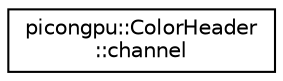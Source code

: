 digraph "Graphical Class Hierarchy"
{
 // LATEX_PDF_SIZE
  edge [fontname="Helvetica",fontsize="10",labelfontname="Helvetica",labelfontsize="10"];
  node [fontname="Helvetica",fontsize="10",shape=record];
  rankdir="LR";
  Node0 [label="picongpu::ColorHeader\l::channel",height=0.2,width=0.4,color="black", fillcolor="white", style="filled",URL="$structpicongpu_1_1_color_header_1_1channel.html",tooltip=" "];
}
